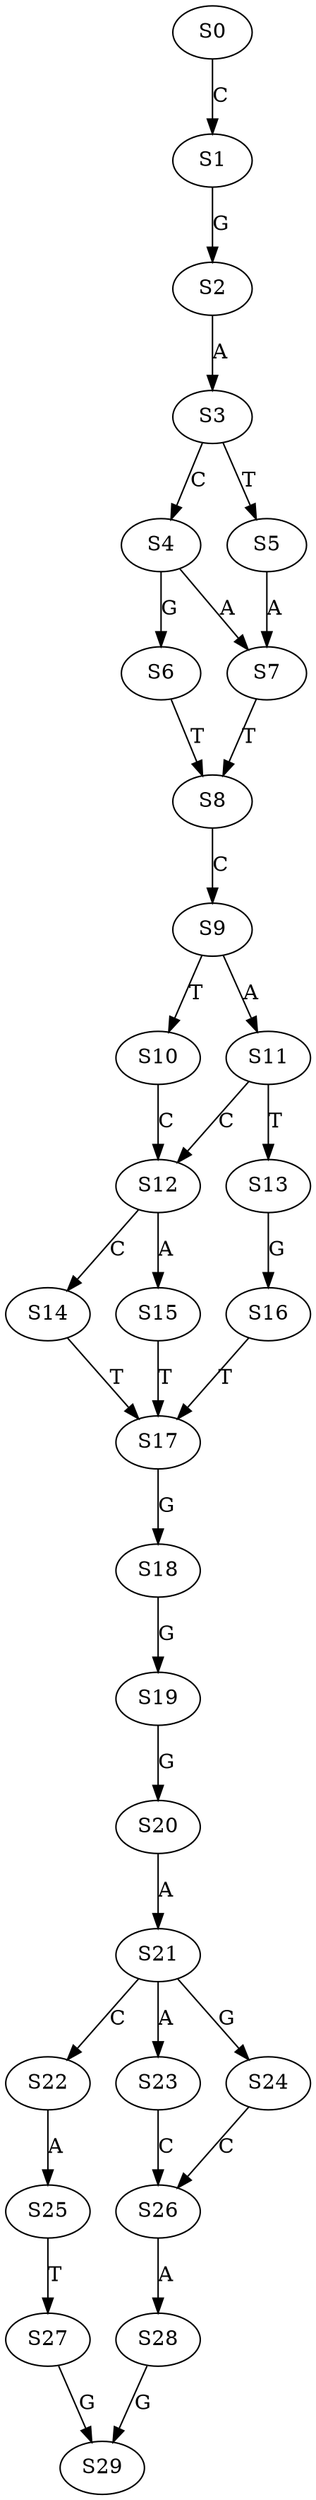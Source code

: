 strict digraph  {
	S0 -> S1 [ label = C ];
	S1 -> S2 [ label = G ];
	S2 -> S3 [ label = A ];
	S3 -> S4 [ label = C ];
	S3 -> S5 [ label = T ];
	S4 -> S6 [ label = G ];
	S4 -> S7 [ label = A ];
	S5 -> S7 [ label = A ];
	S6 -> S8 [ label = T ];
	S7 -> S8 [ label = T ];
	S8 -> S9 [ label = C ];
	S9 -> S10 [ label = T ];
	S9 -> S11 [ label = A ];
	S10 -> S12 [ label = C ];
	S11 -> S13 [ label = T ];
	S11 -> S12 [ label = C ];
	S12 -> S14 [ label = C ];
	S12 -> S15 [ label = A ];
	S13 -> S16 [ label = G ];
	S14 -> S17 [ label = T ];
	S15 -> S17 [ label = T ];
	S16 -> S17 [ label = T ];
	S17 -> S18 [ label = G ];
	S18 -> S19 [ label = G ];
	S19 -> S20 [ label = G ];
	S20 -> S21 [ label = A ];
	S21 -> S22 [ label = C ];
	S21 -> S23 [ label = A ];
	S21 -> S24 [ label = G ];
	S22 -> S25 [ label = A ];
	S23 -> S26 [ label = C ];
	S24 -> S26 [ label = C ];
	S25 -> S27 [ label = T ];
	S26 -> S28 [ label = A ];
	S27 -> S29 [ label = G ];
	S28 -> S29 [ label = G ];
}
